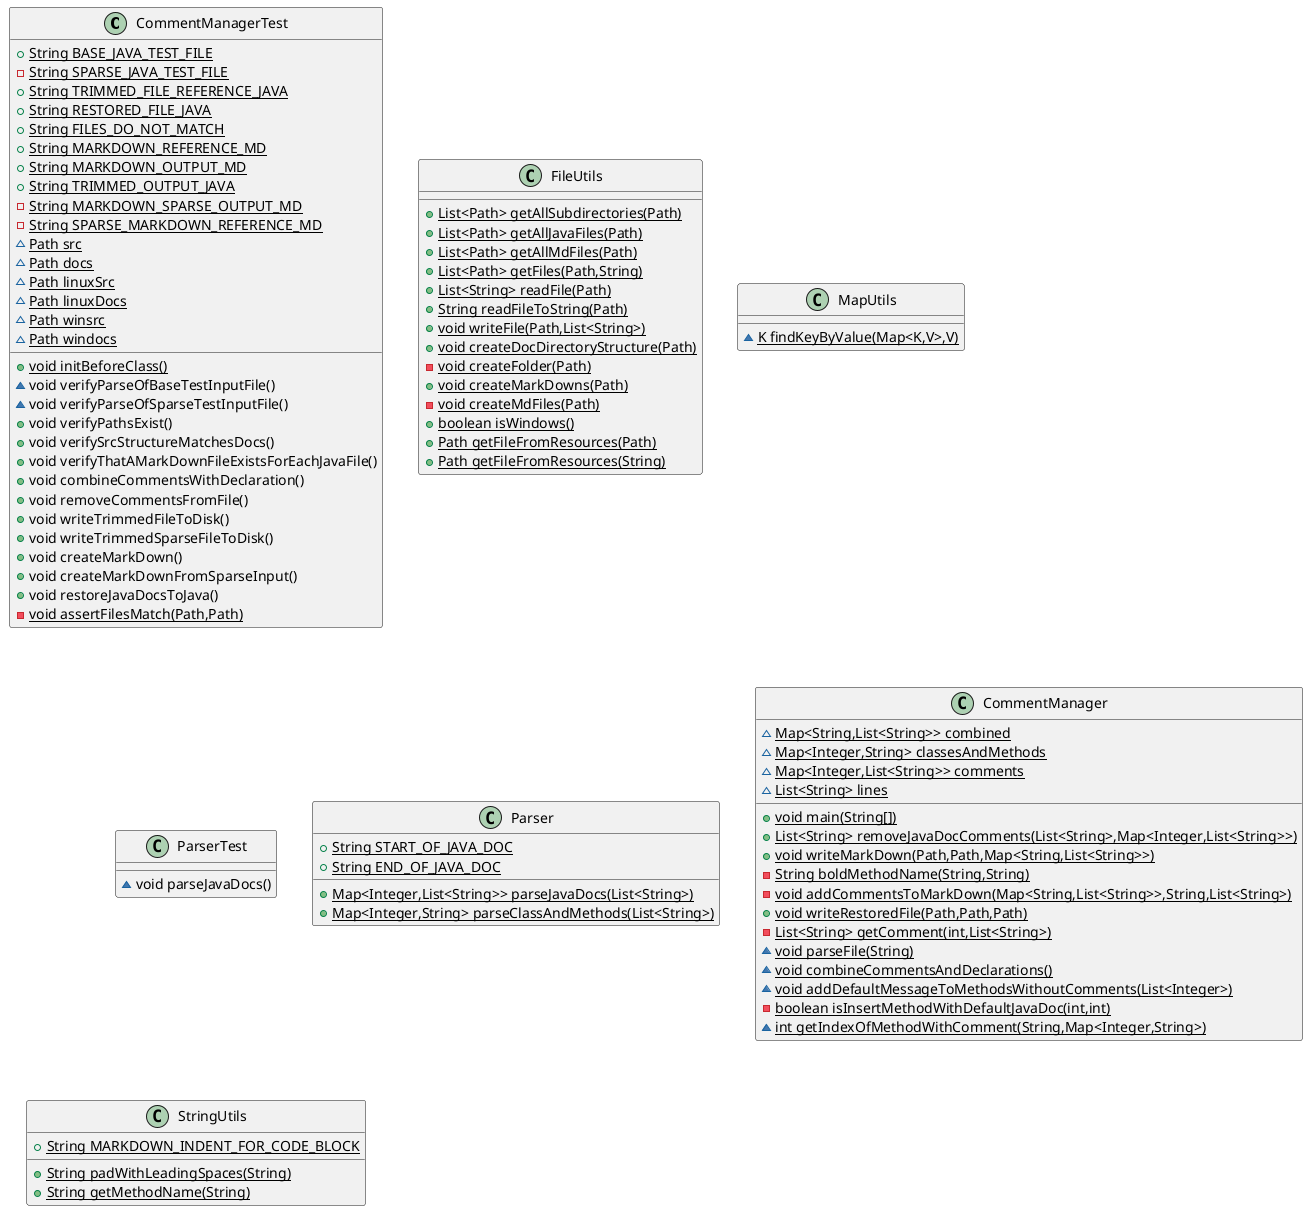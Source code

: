 @startuml
class CommentManagerTest {
+ {static} String BASE_JAVA_TEST_FILE
- {static} String SPARSE_JAVA_TEST_FILE
+ {static} String TRIMMED_FILE_REFERENCE_JAVA
+ {static} String RESTORED_FILE_JAVA
+ {static} String FILES_DO_NOT_MATCH
+ {static} String MARKDOWN_REFERENCE_MD
+ {static} String MARKDOWN_OUTPUT_MD
+ {static} String TRIMMED_OUTPUT_JAVA
- {static} String MARKDOWN_SPARSE_OUTPUT_MD
- {static} String SPARSE_MARKDOWN_REFERENCE_MD
~ {static} Path src
~ {static} Path docs
~ {static} Path linuxSrc
~ {static} Path linuxDocs
~ {static} Path winsrc
~ {static} Path windocs
+ {static} void initBeforeClass()
~ void verifyParseOfBaseTestInputFile()
~ void verifyParseOfSparseTestInputFile()
+ void verifyPathsExist()
+ void verifySrcStructureMatchesDocs()
+ void verifyThatAMarkDownFileExistsForEachJavaFile()
+ void combineCommentsWithDeclaration()
+ void removeCommentsFromFile()
+ void writeTrimmedFileToDisk()
+ void writeTrimmedSparseFileToDisk()
+ void createMarkDown()
+ void createMarkDownFromSparseInput()
+ void restoreJavaDocsToJava()
- {static} void assertFilesMatch(Path,Path)
}

class FileUtils {
+ {static} List<Path> getAllSubdirectories(Path)
+ {static} List<Path> getAllJavaFiles(Path)
+ {static} List<Path> getAllMdFiles(Path)
+ {static} List<Path> getFiles(Path,String)
+ {static} List<String> readFile(Path)
+ {static} String readFileToString(Path)
+ {static} void writeFile(Path,List<String>)
+ {static} void createDocDirectoryStructure(Path)
- {static} void createFolder(Path)
+ {static} void createMarkDowns(Path)
- {static} void createMdFiles(Path)
+ {static} boolean isWindows()
+ {static} Path getFileFromResources(Path)
+ {static} Path getFileFromResources(String)
}

class MapUtils {
~ {static} K findKeyByValue(Map<K,V>,V)
}

class ParserTest {
~ void parseJavaDocs()
}


class Parser {
+ {static} String START_OF_JAVA_DOC
+ {static} String END_OF_JAVA_DOC
+ {static} Map<Integer,List<String>> parseJavaDocs(List<String>)
+ {static} Map<Integer,String> parseClassAndMethods(List<String>)
}

class CommentManager {
~ {static} Map<String,List<String>> combined
~ {static} Map<Integer,String> classesAndMethods
~ {static} Map<Integer,List<String>> comments
~ {static} List<String> lines
+ {static} void main(String[])
+ {static} List<String> removeJavaDocComments(List<String>,Map<Integer,List<String>>)
+ {static} void writeMarkDown(Path,Path,Map<String,List<String>>)
- {static} String boldMethodName(String,String)
- {static} void addCommentsToMarkDown(Map<String,List<String>>,String,List<String>)
+ {static} void writeRestoredFile(Path,Path,Path)
- {static} List<String> getComment(int,List<String>)
~ {static} void parseFile(String)
~ {static} void combineCommentsAndDeclarations()
~ {static} void addDefaultMessageToMethodsWithoutComments(List<Integer>)
- {static} boolean isInsertMethodWithDefaultJavaDoc(int,int)
~ {static} int getIndexOfMethodWithComment(String,Map<Integer,String>)
}


class StringUtils {
+ {static} String MARKDOWN_INDENT_FOR_CODE_BLOCK
+ {static} String padWithLeadingSpaces(String)
+ {static} String getMethodName(String)
}


@enduml